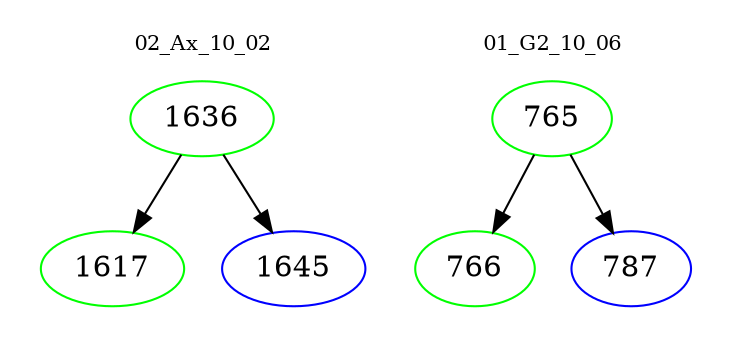 digraph{
subgraph cluster_0 {
color = white
label = "02_Ax_10_02";
fontsize=10;
T0_1636 [label="1636", color="green"]
T0_1636 -> T0_1617 [color="black"]
T0_1617 [label="1617", color="green"]
T0_1636 -> T0_1645 [color="black"]
T0_1645 [label="1645", color="blue"]
}
subgraph cluster_1 {
color = white
label = "01_G2_10_06";
fontsize=10;
T1_765 [label="765", color="green"]
T1_765 -> T1_766 [color="black"]
T1_766 [label="766", color="green"]
T1_765 -> T1_787 [color="black"]
T1_787 [label="787", color="blue"]
}
}
